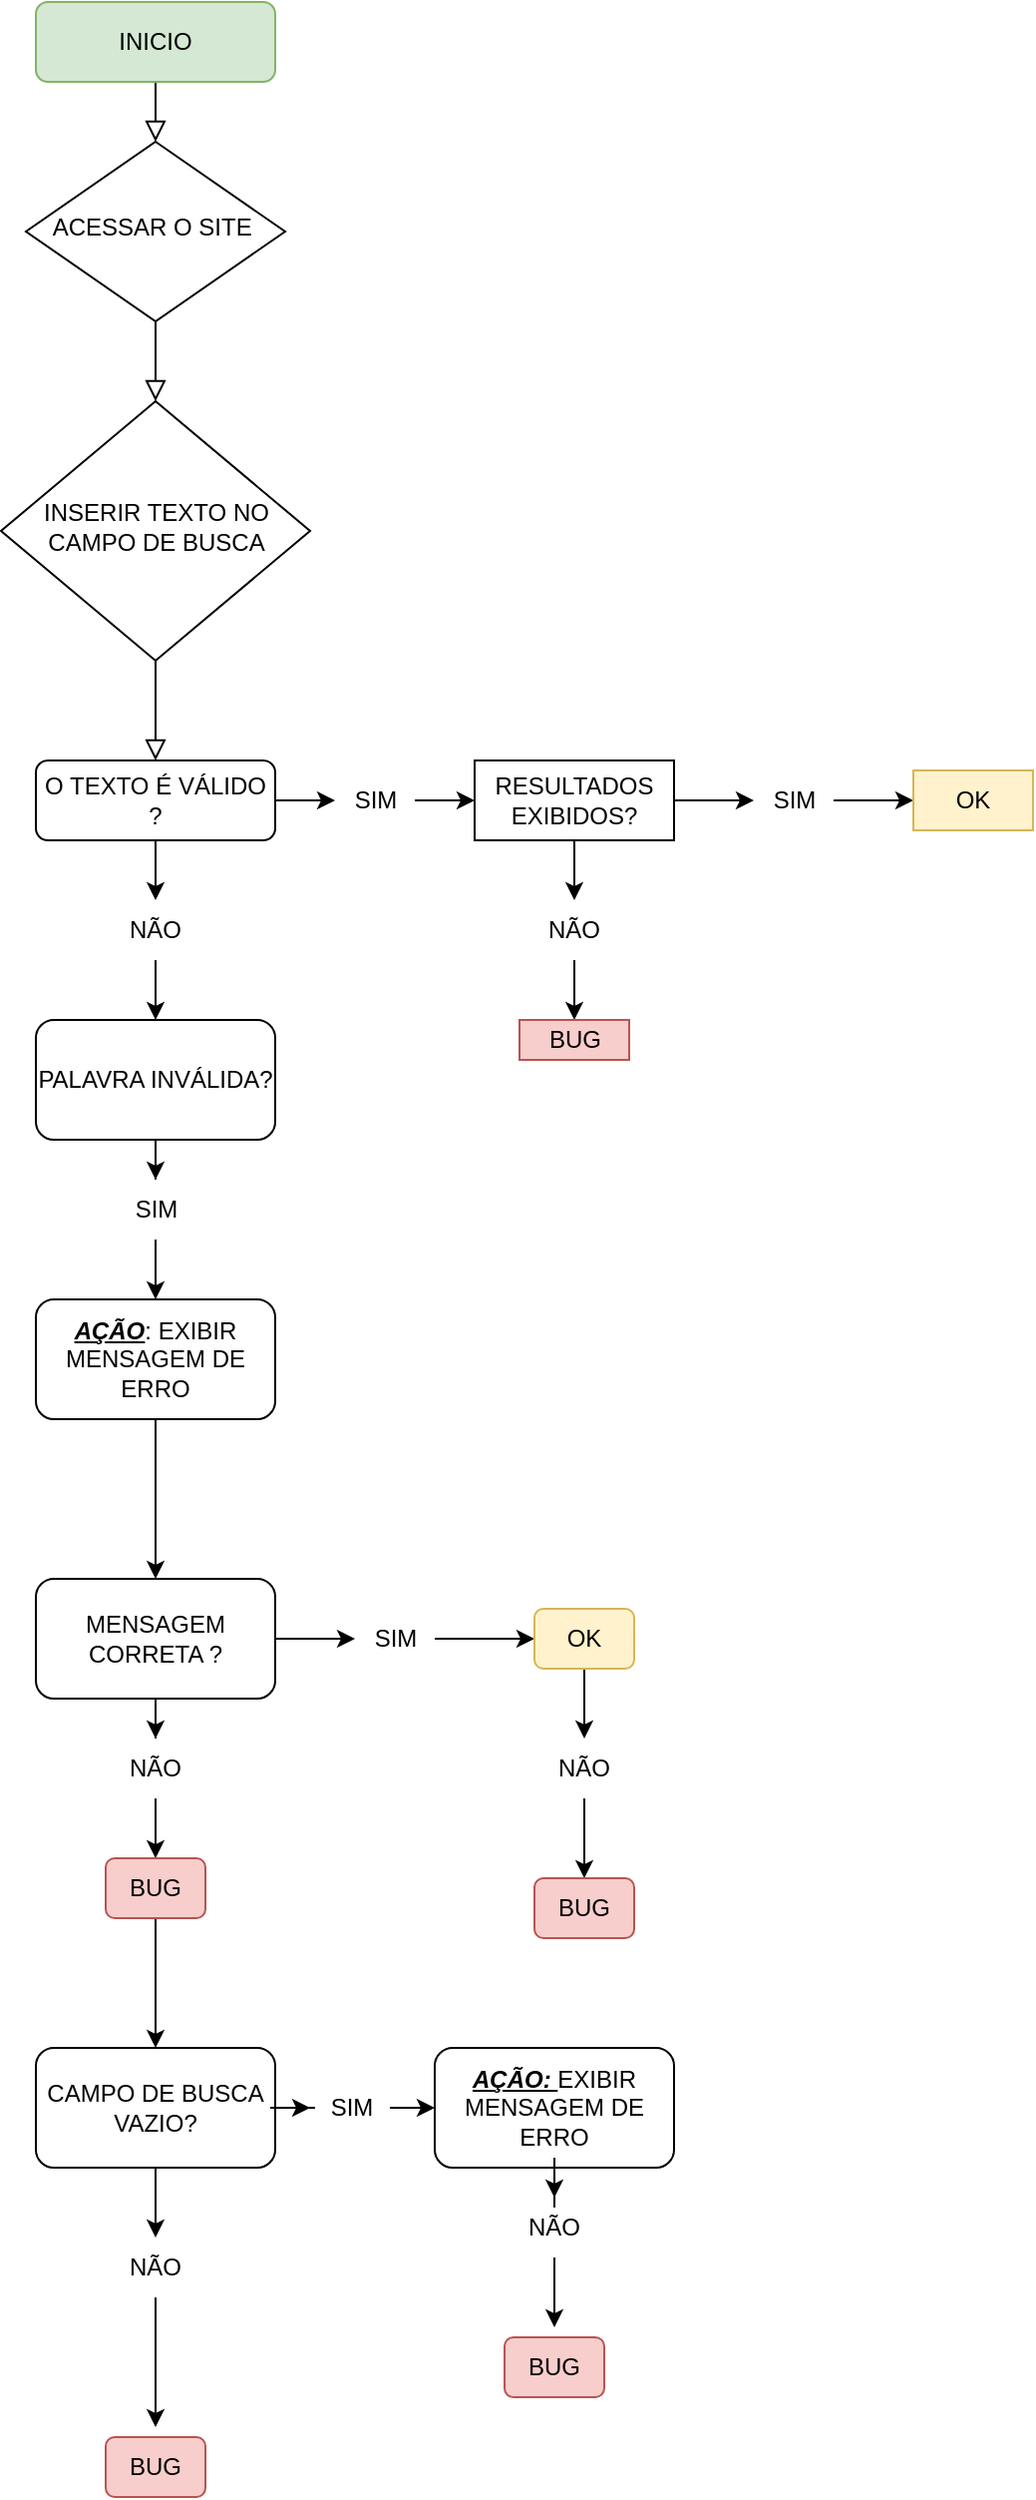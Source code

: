 <mxfile version="24.8.3">
  <diagram id="C5RBs43oDa-KdzZeNtuy" name="Page-1">
    <mxGraphModel dx="2261" dy="738" grid="1" gridSize="10" guides="1" tooltips="1" connect="1" arrows="1" fold="1" page="1" pageScale="1" pageWidth="827" pageHeight="1169" math="0" shadow="0">
      <root>
        <mxCell id="WIyWlLk6GJQsqaUBKTNV-0" />
        <mxCell id="WIyWlLk6GJQsqaUBKTNV-1" parent="WIyWlLk6GJQsqaUBKTNV-0" />
        <mxCell id="WIyWlLk6GJQsqaUBKTNV-2" value="" style="rounded=0;html=1;jettySize=auto;orthogonalLoop=1;fontSize=11;endArrow=block;endFill=0;endSize=8;strokeWidth=1;shadow=0;labelBackgroundColor=none;edgeStyle=orthogonalEdgeStyle;" parent="WIyWlLk6GJQsqaUBKTNV-1" source="WIyWlLk6GJQsqaUBKTNV-3" target="WIyWlLk6GJQsqaUBKTNV-6" edge="1">
          <mxGeometry relative="1" as="geometry" />
        </mxCell>
        <mxCell id="WIyWlLk6GJQsqaUBKTNV-3" value="INICIO" style="rounded=1;whiteSpace=wrap;html=1;fontSize=12;glass=0;strokeWidth=1;shadow=0;fillColor=#d5e8d4;strokeColor=#82b366;" parent="WIyWlLk6GJQsqaUBKTNV-1" vertex="1">
          <mxGeometry x="-240" y="10" width="120" height="40" as="geometry" />
        </mxCell>
        <mxCell id="WIyWlLk6GJQsqaUBKTNV-4" value="" style="rounded=0;html=1;jettySize=auto;orthogonalLoop=1;fontSize=11;endArrow=block;endFill=0;endSize=8;strokeWidth=1;shadow=0;labelBackgroundColor=none;edgeStyle=orthogonalEdgeStyle;" parent="WIyWlLk6GJQsqaUBKTNV-1" source="WIyWlLk6GJQsqaUBKTNV-6" target="WIyWlLk6GJQsqaUBKTNV-10" edge="1">
          <mxGeometry y="20" relative="1" as="geometry">
            <mxPoint as="offset" />
          </mxGeometry>
        </mxCell>
        <mxCell id="WIyWlLk6GJQsqaUBKTNV-6" value="ACESSAR O SITE&amp;nbsp;" style="rhombus;whiteSpace=wrap;html=1;shadow=0;fontFamily=Helvetica;fontSize=12;align=center;strokeWidth=1;spacing=6;spacingTop=-4;" parent="WIyWlLk6GJQsqaUBKTNV-1" vertex="1">
          <mxGeometry x="-245" y="80" width="130" height="90" as="geometry" />
        </mxCell>
        <mxCell id="WIyWlLk6GJQsqaUBKTNV-8" value="" style="rounded=0;html=1;jettySize=auto;orthogonalLoop=1;fontSize=11;endArrow=block;endFill=0;endSize=8;strokeWidth=1;shadow=0;labelBackgroundColor=none;edgeStyle=orthogonalEdgeStyle;" parent="WIyWlLk6GJQsqaUBKTNV-1" source="WIyWlLk6GJQsqaUBKTNV-10" target="WIyWlLk6GJQsqaUBKTNV-11" edge="1">
          <mxGeometry x="0.333" y="20" relative="1" as="geometry">
            <mxPoint as="offset" />
          </mxGeometry>
        </mxCell>
        <mxCell id="WIyWlLk6GJQsqaUBKTNV-10" value="INSERIR TEXTO NO CAMPO DE BUSCA" style="rhombus;whiteSpace=wrap;html=1;shadow=0;fontFamily=Helvetica;fontSize=12;align=center;strokeWidth=1;spacing=6;spacingTop=-4;" parent="WIyWlLk6GJQsqaUBKTNV-1" vertex="1">
          <mxGeometry x="-257.5" y="210" width="155" height="130" as="geometry" />
        </mxCell>
        <mxCell id="-nxJACIKHufAPqED0fHf-0" style="edgeStyle=orthogonalEdgeStyle;rounded=0;orthogonalLoop=1;jettySize=auto;html=1;" edge="1" parent="WIyWlLk6GJQsqaUBKTNV-1" source="-nxJACIKHufAPqED0fHf-1" target="-nxJACIKHufAPqED0fHf-2">
          <mxGeometry relative="1" as="geometry">
            <mxPoint x="-20" y="410" as="targetPoint" />
            <Array as="points">
              <mxPoint x="-19" y="410" />
            </Array>
          </mxGeometry>
        </mxCell>
        <mxCell id="-nxJACIKHufAPqED0fHf-21" value="" style="edgeStyle=orthogonalEdgeStyle;rounded=0;orthogonalLoop=1;jettySize=auto;html=1;" edge="1" parent="WIyWlLk6GJQsqaUBKTNV-1" source="-nxJACIKHufAPqED0fHf-22" target="-nxJACIKHufAPqED0fHf-20">
          <mxGeometry relative="1" as="geometry" />
        </mxCell>
        <mxCell id="WIyWlLk6GJQsqaUBKTNV-11" value="O TEXTO É VÁLIDO ?" style="rounded=1;whiteSpace=wrap;html=1;fontSize=12;glass=0;strokeWidth=1;shadow=0;" parent="WIyWlLk6GJQsqaUBKTNV-1" vertex="1">
          <mxGeometry x="-240" y="390" width="120" height="40" as="geometry" />
        </mxCell>
        <mxCell id="-nxJACIKHufAPqED0fHf-19" value="" style="edgeStyle=orthogonalEdgeStyle;rounded=0;orthogonalLoop=1;jettySize=auto;html=1;" edge="1" parent="WIyWlLk6GJQsqaUBKTNV-1" source="-nxJACIKHufAPqED0fHf-28" target="-nxJACIKHufAPqED0fHf-18">
          <mxGeometry relative="1" as="geometry" />
        </mxCell>
        <mxCell id="-nxJACIKHufAPqED0fHf-2" value="RESULTADOS EXIBIDOS?" style="rounded=0;whiteSpace=wrap;html=1;" vertex="1" parent="WIyWlLk6GJQsqaUBKTNV-1">
          <mxGeometry x="-20" y="390" width="100" height="40" as="geometry" />
        </mxCell>
        <mxCell id="-nxJACIKHufAPqED0fHf-9" value="" style="edgeStyle=orthogonalEdgeStyle;rounded=0;orthogonalLoop=1;jettySize=auto;html=1;" edge="1" parent="WIyWlLk6GJQsqaUBKTNV-1" source="-nxJACIKHufAPqED0fHf-10">
          <mxGeometry relative="1" as="geometry">
            <mxPoint x="200" y="410" as="targetPoint" />
            <mxPoint x="80" y="410" as="sourcePoint" />
            <Array as="points">
              <mxPoint x="180" y="410" />
            </Array>
          </mxGeometry>
        </mxCell>
        <mxCell id="-nxJACIKHufAPqED0fHf-11" value="" style="shape=curlyBracket;whiteSpace=wrap;html=1;rounded=1;labelPosition=left;verticalLabelPosition=middle;align=right;verticalAlign=middle;size=0.5;" vertex="1" parent="WIyWlLk6GJQsqaUBKTNV-1">
          <mxGeometry x="200" y="395" width="20" height="30" as="geometry" />
        </mxCell>
        <mxCell id="-nxJACIKHufAPqED0fHf-16" value="" style="shape=curlyBracket;whiteSpace=wrap;html=1;rounded=1;flipH=1;labelPosition=right;verticalLabelPosition=middle;align=left;verticalAlign=middle;size=0.5;" vertex="1" parent="WIyWlLk6GJQsqaUBKTNV-1">
          <mxGeometry x="240" y="395" width="20" height="30" as="geometry" />
        </mxCell>
        <mxCell id="-nxJACIKHufAPqED0fHf-15" value="OK" style="text;html=1;align=center;verticalAlign=middle;whiteSpace=wrap;rounded=0;fillColor=#fff2cc;strokeColor=#d6b656;" vertex="1" parent="WIyWlLk6GJQsqaUBKTNV-1">
          <mxGeometry x="200" y="395" width="60" height="30" as="geometry" />
        </mxCell>
        <mxCell id="-nxJACIKHufAPqED0fHf-18" value="BUG" style="whiteSpace=wrap;html=1;rounded=0;fillColor=#f8cecc;strokeColor=#b85450;" vertex="1" parent="WIyWlLk6GJQsqaUBKTNV-1">
          <mxGeometry x="2.5" y="520" width="55" height="20" as="geometry" />
        </mxCell>
        <mxCell id="-nxJACIKHufAPqED0fHf-33" value="" style="edgeStyle=orthogonalEdgeStyle;rounded=0;orthogonalLoop=1;jettySize=auto;html=1;" edge="1" parent="WIyWlLk6GJQsqaUBKTNV-1" source="-nxJACIKHufAPqED0fHf-34" target="-nxJACIKHufAPqED0fHf-32">
          <mxGeometry relative="1" as="geometry" />
        </mxCell>
        <mxCell id="-nxJACIKHufAPqED0fHf-20" value="PALAVRA INVÁLIDA?" style="whiteSpace=wrap;html=1;rounded=1;glass=0;strokeWidth=1;shadow=0;" vertex="1" parent="WIyWlLk6GJQsqaUBKTNV-1">
          <mxGeometry x="-240" y="520" width="120" height="60" as="geometry" />
        </mxCell>
        <mxCell id="-nxJACIKHufAPqED0fHf-23" value="" style="edgeStyle=orthogonalEdgeStyle;rounded=0;orthogonalLoop=1;jettySize=auto;html=1;" edge="1" parent="WIyWlLk6GJQsqaUBKTNV-1" source="-nxJACIKHufAPqED0fHf-2" target="-nxJACIKHufAPqED0fHf-10">
          <mxGeometry relative="1" as="geometry">
            <mxPoint x="200" y="410" as="targetPoint" />
            <mxPoint x="80" y="410" as="sourcePoint" />
            <Array as="points">
              <mxPoint x="110" y="410" />
              <mxPoint x="110" y="410" />
            </Array>
          </mxGeometry>
        </mxCell>
        <mxCell id="-nxJACIKHufAPqED0fHf-10" value="SIM" style="text;html=1;align=center;verticalAlign=middle;resizable=0;points=[];autosize=1;strokeColor=none;fillColor=none;" vertex="1" parent="WIyWlLk6GJQsqaUBKTNV-1">
          <mxGeometry x="120" y="395" width="40" height="30" as="geometry" />
        </mxCell>
        <mxCell id="-nxJACIKHufAPqED0fHf-26" value="" style="edgeStyle=orthogonalEdgeStyle;rounded=0;orthogonalLoop=1;jettySize=auto;html=1;" edge="1" parent="WIyWlLk6GJQsqaUBKTNV-1" source="WIyWlLk6GJQsqaUBKTNV-11" target="-nxJACIKHufAPqED0fHf-1">
          <mxGeometry relative="1" as="geometry">
            <mxPoint x="-20" y="410" as="targetPoint" />
            <mxPoint x="-120" y="410" as="sourcePoint" />
            <Array as="points" />
          </mxGeometry>
        </mxCell>
        <mxCell id="-nxJACIKHufAPqED0fHf-1" value="SIM" style="text;html=1;align=center;verticalAlign=middle;resizable=0;points=[];autosize=1;strokeColor=none;fillColor=none;" vertex="1" parent="WIyWlLk6GJQsqaUBKTNV-1">
          <mxGeometry x="-90" y="395" width="40" height="30" as="geometry" />
        </mxCell>
        <mxCell id="-nxJACIKHufAPqED0fHf-27" value="" style="edgeStyle=orthogonalEdgeStyle;rounded=0;orthogonalLoop=1;jettySize=auto;html=1;" edge="1" parent="WIyWlLk6GJQsqaUBKTNV-1" source="WIyWlLk6GJQsqaUBKTNV-11" target="-nxJACIKHufAPqED0fHf-22">
          <mxGeometry relative="1" as="geometry">
            <mxPoint x="-180" y="430" as="sourcePoint" />
            <mxPoint x="-180" y="500" as="targetPoint" />
          </mxGeometry>
        </mxCell>
        <mxCell id="-nxJACIKHufAPqED0fHf-22" value="NÃO" style="text;html=1;align=center;verticalAlign=middle;whiteSpace=wrap;rounded=0;" vertex="1" parent="WIyWlLk6GJQsqaUBKTNV-1">
          <mxGeometry x="-210" y="460" width="60" height="30" as="geometry" />
        </mxCell>
        <mxCell id="-nxJACIKHufAPqED0fHf-29" value="" style="edgeStyle=orthogonalEdgeStyle;rounded=0;orthogonalLoop=1;jettySize=auto;html=1;" edge="1" parent="WIyWlLk6GJQsqaUBKTNV-1" source="-nxJACIKHufAPqED0fHf-2" target="-nxJACIKHufAPqED0fHf-28">
          <mxGeometry relative="1" as="geometry">
            <mxPoint x="30" y="430" as="sourcePoint" />
            <mxPoint x="30" y="500" as="targetPoint" />
          </mxGeometry>
        </mxCell>
        <mxCell id="-nxJACIKHufAPqED0fHf-28" value="NÃO" style="text;html=1;align=center;verticalAlign=middle;whiteSpace=wrap;rounded=0;" vertex="1" parent="WIyWlLk6GJQsqaUBKTNV-1">
          <mxGeometry y="460" width="60" height="30" as="geometry" />
        </mxCell>
        <mxCell id="-nxJACIKHufAPqED0fHf-37" value="" style="edgeStyle=orthogonalEdgeStyle;rounded=0;orthogonalLoop=1;jettySize=auto;html=1;" edge="1" parent="WIyWlLk6GJQsqaUBKTNV-1" source="-nxJACIKHufAPqED0fHf-32" target="-nxJACIKHufAPqED0fHf-36">
          <mxGeometry relative="1" as="geometry" />
        </mxCell>
        <mxCell id="-nxJACIKHufAPqED0fHf-32" value="&lt;i&gt;&lt;b&gt;&lt;u&gt;AÇÃO&lt;/u&gt;&lt;/b&gt;&lt;/i&gt;: EXIBIR MENSAGEM DE ERRO" style="whiteSpace=wrap;html=1;rounded=1;glass=0;strokeWidth=1;shadow=0;" vertex="1" parent="WIyWlLk6GJQsqaUBKTNV-1">
          <mxGeometry x="-240" y="660" width="120" height="60" as="geometry" />
        </mxCell>
        <mxCell id="-nxJACIKHufAPqED0fHf-35" value="" style="edgeStyle=orthogonalEdgeStyle;rounded=0;orthogonalLoop=1;jettySize=auto;html=1;" edge="1" parent="WIyWlLk6GJQsqaUBKTNV-1" source="-nxJACIKHufAPqED0fHf-20" target="-nxJACIKHufAPqED0fHf-34">
          <mxGeometry relative="1" as="geometry">
            <mxPoint x="-180" y="580" as="sourcePoint" />
            <mxPoint x="-180" y="660" as="targetPoint" />
          </mxGeometry>
        </mxCell>
        <mxCell id="-nxJACIKHufAPqED0fHf-34" value="SIM" style="text;html=1;align=center;verticalAlign=middle;resizable=0;points=[];autosize=1;strokeColor=none;fillColor=none;" vertex="1" parent="WIyWlLk6GJQsqaUBKTNV-1">
          <mxGeometry x="-200" y="600" width="40" height="30" as="geometry" />
        </mxCell>
        <mxCell id="-nxJACIKHufAPqED0fHf-39" value="" style="edgeStyle=orthogonalEdgeStyle;rounded=0;orthogonalLoop=1;jettySize=auto;html=1;" edge="1" parent="WIyWlLk6GJQsqaUBKTNV-1" source="-nxJACIKHufAPqED0fHf-40" target="-nxJACIKHufAPqED0fHf-38">
          <mxGeometry relative="1" as="geometry" />
        </mxCell>
        <mxCell id="-nxJACIKHufAPqED0fHf-43" value="" style="edgeStyle=orthogonalEdgeStyle;rounded=0;orthogonalLoop=1;jettySize=auto;html=1;" edge="1" parent="WIyWlLk6GJQsqaUBKTNV-1" source="-nxJACIKHufAPqED0fHf-36" target="-nxJACIKHufAPqED0fHf-40">
          <mxGeometry relative="1" as="geometry" />
        </mxCell>
        <mxCell id="-nxJACIKHufAPqED0fHf-51" value="" style="edgeStyle=orthogonalEdgeStyle;rounded=0;orthogonalLoop=1;jettySize=auto;html=1;" edge="1" parent="WIyWlLk6GJQsqaUBKTNV-1" source="-nxJACIKHufAPqED0fHf-52">
          <mxGeometry relative="1" as="geometry">
            <mxPoint x="-180" y="940" as="targetPoint" />
          </mxGeometry>
        </mxCell>
        <mxCell id="-nxJACIKHufAPqED0fHf-36" value="MENSAGEM CORRETA ?" style="whiteSpace=wrap;html=1;rounded=1;glass=0;strokeWidth=1;shadow=0;" vertex="1" parent="WIyWlLk6GJQsqaUBKTNV-1">
          <mxGeometry x="-240" y="800" width="120" height="60" as="geometry" />
        </mxCell>
        <mxCell id="-nxJACIKHufAPqED0fHf-48" value="" style="edgeStyle=orthogonalEdgeStyle;rounded=0;orthogonalLoop=1;jettySize=auto;html=1;" edge="1" parent="WIyWlLk6GJQsqaUBKTNV-1" source="-nxJACIKHufAPqED0fHf-38" target="-nxJACIKHufAPqED0fHf-44">
          <mxGeometry relative="1" as="geometry" />
        </mxCell>
        <mxCell id="-nxJACIKHufAPqED0fHf-38" value="OK" style="whiteSpace=wrap;html=1;rounded=1;glass=0;strokeWidth=1;shadow=0;fillColor=#fff2cc;strokeColor=#d6b656;" vertex="1" parent="WIyWlLk6GJQsqaUBKTNV-1">
          <mxGeometry x="10" y="815" width="50" height="30" as="geometry" />
        </mxCell>
        <mxCell id="-nxJACIKHufAPqED0fHf-40" value="SIM" style="text;html=1;align=center;verticalAlign=middle;resizable=0;points=[];autosize=1;strokeColor=none;fillColor=none;" vertex="1" parent="WIyWlLk6GJQsqaUBKTNV-1">
          <mxGeometry x="-80" y="815" width="40" height="30" as="geometry" />
        </mxCell>
        <mxCell id="-nxJACIKHufAPqED0fHf-49" value="" style="edgeStyle=orthogonalEdgeStyle;rounded=0;orthogonalLoop=1;jettySize=auto;html=1;" edge="1" parent="WIyWlLk6GJQsqaUBKTNV-1" source="-nxJACIKHufAPqED0fHf-44" target="-nxJACIKHufAPqED0fHf-47">
          <mxGeometry relative="1" as="geometry" />
        </mxCell>
        <mxCell id="-nxJACIKHufAPqED0fHf-44" value="NÃO" style="text;html=1;align=center;verticalAlign=middle;whiteSpace=wrap;rounded=0;" vertex="1" parent="WIyWlLk6GJQsqaUBKTNV-1">
          <mxGeometry x="5" y="880" width="60" height="30" as="geometry" />
        </mxCell>
        <mxCell id="-nxJACIKHufAPqED0fHf-47" value="BUG" style="whiteSpace=wrap;html=1;rounded=1;glass=0;strokeWidth=1;shadow=0;fillColor=#f8cecc;strokeColor=#b85450;" vertex="1" parent="WIyWlLk6GJQsqaUBKTNV-1">
          <mxGeometry x="10" y="950" width="50" height="30" as="geometry" />
        </mxCell>
        <mxCell id="-nxJACIKHufAPqED0fHf-53" value="" style="edgeStyle=orthogonalEdgeStyle;rounded=0;orthogonalLoop=1;jettySize=auto;html=1;" edge="1" parent="WIyWlLk6GJQsqaUBKTNV-1" source="-nxJACIKHufAPqED0fHf-36" target="-nxJACIKHufAPqED0fHf-52">
          <mxGeometry relative="1" as="geometry">
            <mxPoint x="-180" y="860" as="sourcePoint" />
            <mxPoint x="-180" y="940" as="targetPoint" />
          </mxGeometry>
        </mxCell>
        <mxCell id="-nxJACIKHufAPqED0fHf-52" value="NÃO" style="text;html=1;align=center;verticalAlign=middle;whiteSpace=wrap;rounded=0;" vertex="1" parent="WIyWlLk6GJQsqaUBKTNV-1">
          <mxGeometry x="-210" y="880" width="60" height="30" as="geometry" />
        </mxCell>
        <mxCell id="-nxJACIKHufAPqED0fHf-56" value="" style="edgeStyle=orthogonalEdgeStyle;rounded=0;orthogonalLoop=1;jettySize=auto;html=1;" edge="1" parent="WIyWlLk6GJQsqaUBKTNV-1" source="-nxJACIKHufAPqED0fHf-54" target="-nxJACIKHufAPqED0fHf-55">
          <mxGeometry relative="1" as="geometry" />
        </mxCell>
        <mxCell id="-nxJACIKHufAPqED0fHf-54" value="BUG" style="whiteSpace=wrap;html=1;rounded=1;glass=0;strokeWidth=1;shadow=0;fillColor=#f8cecc;strokeColor=#b85450;" vertex="1" parent="WIyWlLk6GJQsqaUBKTNV-1">
          <mxGeometry x="-205" y="940" width="50" height="30" as="geometry" />
        </mxCell>
        <mxCell id="-nxJACIKHufAPqED0fHf-58" value="" style="edgeStyle=orthogonalEdgeStyle;rounded=0;orthogonalLoop=1;jettySize=auto;html=1;" edge="1" parent="WIyWlLk6GJQsqaUBKTNV-1" source="-nxJACIKHufAPqED0fHf-59" target="-nxJACIKHufAPqED0fHf-57">
          <mxGeometry relative="1" as="geometry" />
        </mxCell>
        <mxCell id="-nxJACIKHufAPqED0fHf-66" value="" style="edgeStyle=orthogonalEdgeStyle;rounded=0;orthogonalLoop=1;jettySize=auto;html=1;" edge="1" parent="WIyWlLk6GJQsqaUBKTNV-1" source="-nxJACIKHufAPqED0fHf-55" target="-nxJACIKHufAPqED0fHf-65">
          <mxGeometry relative="1" as="geometry" />
        </mxCell>
        <mxCell id="-nxJACIKHufAPqED0fHf-55" value="CAMPO DE BUSCA VAZIO?" style="whiteSpace=wrap;html=1;rounded=1;glass=0;strokeWidth=1;shadow=0;" vertex="1" parent="WIyWlLk6GJQsqaUBKTNV-1">
          <mxGeometry x="-240" y="1035" width="120" height="60" as="geometry" />
        </mxCell>
        <mxCell id="-nxJACIKHufAPqED0fHf-62" value="" style="edgeStyle=orthogonalEdgeStyle;rounded=0;orthogonalLoop=1;jettySize=auto;html=1;" edge="1" parent="WIyWlLk6GJQsqaUBKTNV-1" source="-nxJACIKHufAPqED0fHf-63">
          <mxGeometry relative="1" as="geometry">
            <mxPoint x="20" y="1175" as="targetPoint" />
          </mxGeometry>
        </mxCell>
        <mxCell id="-nxJACIKHufAPqED0fHf-57" value="&lt;u style=&quot;font-weight: bold; font-style: italic;&quot;&gt;AÇÃO: &lt;/u&gt;EXIBIR MENSAGEM DE ERRO" style="whiteSpace=wrap;html=1;rounded=1;glass=0;strokeWidth=1;shadow=0;" vertex="1" parent="WIyWlLk6GJQsqaUBKTNV-1">
          <mxGeometry x="-40" y="1035" width="120" height="60" as="geometry" />
        </mxCell>
        <mxCell id="-nxJACIKHufAPqED0fHf-60" value="" style="edgeStyle=orthogonalEdgeStyle;rounded=0;orthogonalLoop=1;jettySize=auto;html=1;" edge="1" parent="WIyWlLk6GJQsqaUBKTNV-1" source="-nxJACIKHufAPqED0fHf-55" target="-nxJACIKHufAPqED0fHf-59">
          <mxGeometry relative="1" as="geometry">
            <mxPoint x="-120" y="1065" as="sourcePoint" />
            <mxPoint x="-40" y="1065" as="targetPoint" />
          </mxGeometry>
        </mxCell>
        <mxCell id="-nxJACIKHufAPqED0fHf-59" value="SIM" style="text;html=1;align=center;verticalAlign=middle;resizable=0;points=[];autosize=1;strokeColor=none;fillColor=none;" vertex="1" parent="WIyWlLk6GJQsqaUBKTNV-1">
          <mxGeometry x="-102.5" y="1050" width="40" height="30" as="geometry" />
        </mxCell>
        <mxCell id="-nxJACIKHufAPqED0fHf-64" value="" style="edgeStyle=orthogonalEdgeStyle;rounded=0;orthogonalLoop=1;jettySize=auto;html=1;" edge="1" parent="WIyWlLk6GJQsqaUBKTNV-1" source="-nxJACIKHufAPqED0fHf-57" target="-nxJACIKHufAPqED0fHf-63">
          <mxGeometry relative="1" as="geometry">
            <mxPoint x="20" y="1095" as="sourcePoint" />
            <mxPoint x="20" y="1175" as="targetPoint" />
          </mxGeometry>
        </mxCell>
        <mxCell id="-nxJACIKHufAPqED0fHf-63" value="NÃO" style="text;html=1;align=center;verticalAlign=middle;whiteSpace=wrap;rounded=0;" vertex="1" parent="WIyWlLk6GJQsqaUBKTNV-1">
          <mxGeometry x="-10" y="1110" width="60" height="30" as="geometry" />
        </mxCell>
        <mxCell id="-nxJACIKHufAPqED0fHf-68" value="" style="edgeStyle=orthogonalEdgeStyle;rounded=0;orthogonalLoop=1;jettySize=auto;html=1;" edge="1" parent="WIyWlLk6GJQsqaUBKTNV-1" source="-nxJACIKHufAPqED0fHf-65">
          <mxGeometry relative="1" as="geometry">
            <mxPoint x="-180" y="1225" as="targetPoint" />
          </mxGeometry>
        </mxCell>
        <mxCell id="-nxJACIKHufAPqED0fHf-65" value="NÃO" style="text;html=1;align=center;verticalAlign=middle;whiteSpace=wrap;rounded=0;" vertex="1" parent="WIyWlLk6GJQsqaUBKTNV-1">
          <mxGeometry x="-210" y="1130" width="60" height="30" as="geometry" />
        </mxCell>
        <mxCell id="-nxJACIKHufAPqED0fHf-69" value="BUG" style="whiteSpace=wrap;html=1;rounded=1;glass=0;strokeWidth=1;shadow=0;fillColor=#f8cecc;strokeColor=#b85450;" vertex="1" parent="WIyWlLk6GJQsqaUBKTNV-1">
          <mxGeometry x="-5" y="1180" width="50" height="30" as="geometry" />
        </mxCell>
        <mxCell id="-nxJACIKHufAPqED0fHf-70" value="BUG" style="whiteSpace=wrap;html=1;rounded=1;glass=0;strokeWidth=1;shadow=0;fillColor=#f8cecc;strokeColor=#b85450;" vertex="1" parent="WIyWlLk6GJQsqaUBKTNV-1">
          <mxGeometry x="-205" y="1230" width="50" height="30" as="geometry" />
        </mxCell>
      </root>
    </mxGraphModel>
  </diagram>
</mxfile>
